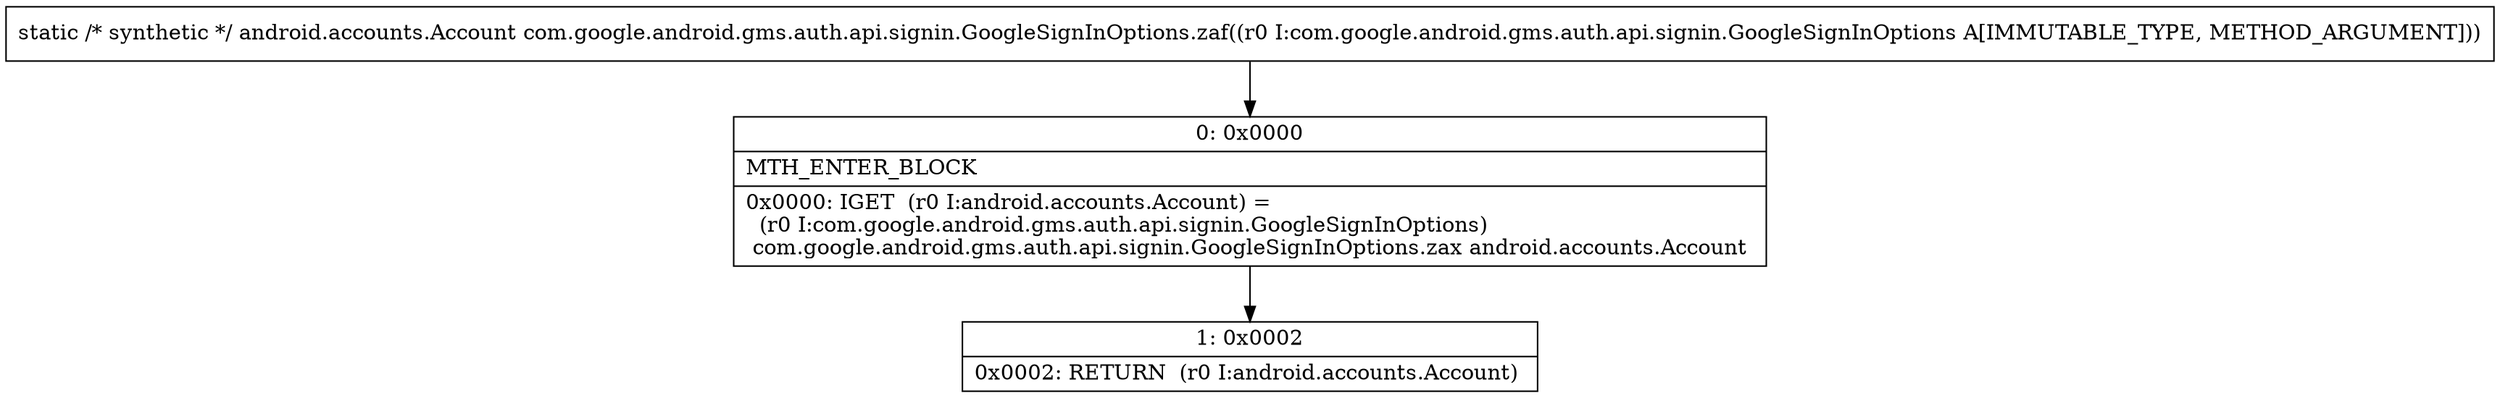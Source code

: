 digraph "CFG forcom.google.android.gms.auth.api.signin.GoogleSignInOptions.zaf(Lcom\/google\/android\/gms\/auth\/api\/signin\/GoogleSignInOptions;)Landroid\/accounts\/Account;" {
Node_0 [shape=record,label="{0\:\ 0x0000|MTH_ENTER_BLOCK\l|0x0000: IGET  (r0 I:android.accounts.Account) = \l  (r0 I:com.google.android.gms.auth.api.signin.GoogleSignInOptions)\l com.google.android.gms.auth.api.signin.GoogleSignInOptions.zax android.accounts.Account \l}"];
Node_1 [shape=record,label="{1\:\ 0x0002|0x0002: RETURN  (r0 I:android.accounts.Account) \l}"];
MethodNode[shape=record,label="{static \/* synthetic *\/ android.accounts.Account com.google.android.gms.auth.api.signin.GoogleSignInOptions.zaf((r0 I:com.google.android.gms.auth.api.signin.GoogleSignInOptions A[IMMUTABLE_TYPE, METHOD_ARGUMENT])) }"];
MethodNode -> Node_0;
Node_0 -> Node_1;
}

